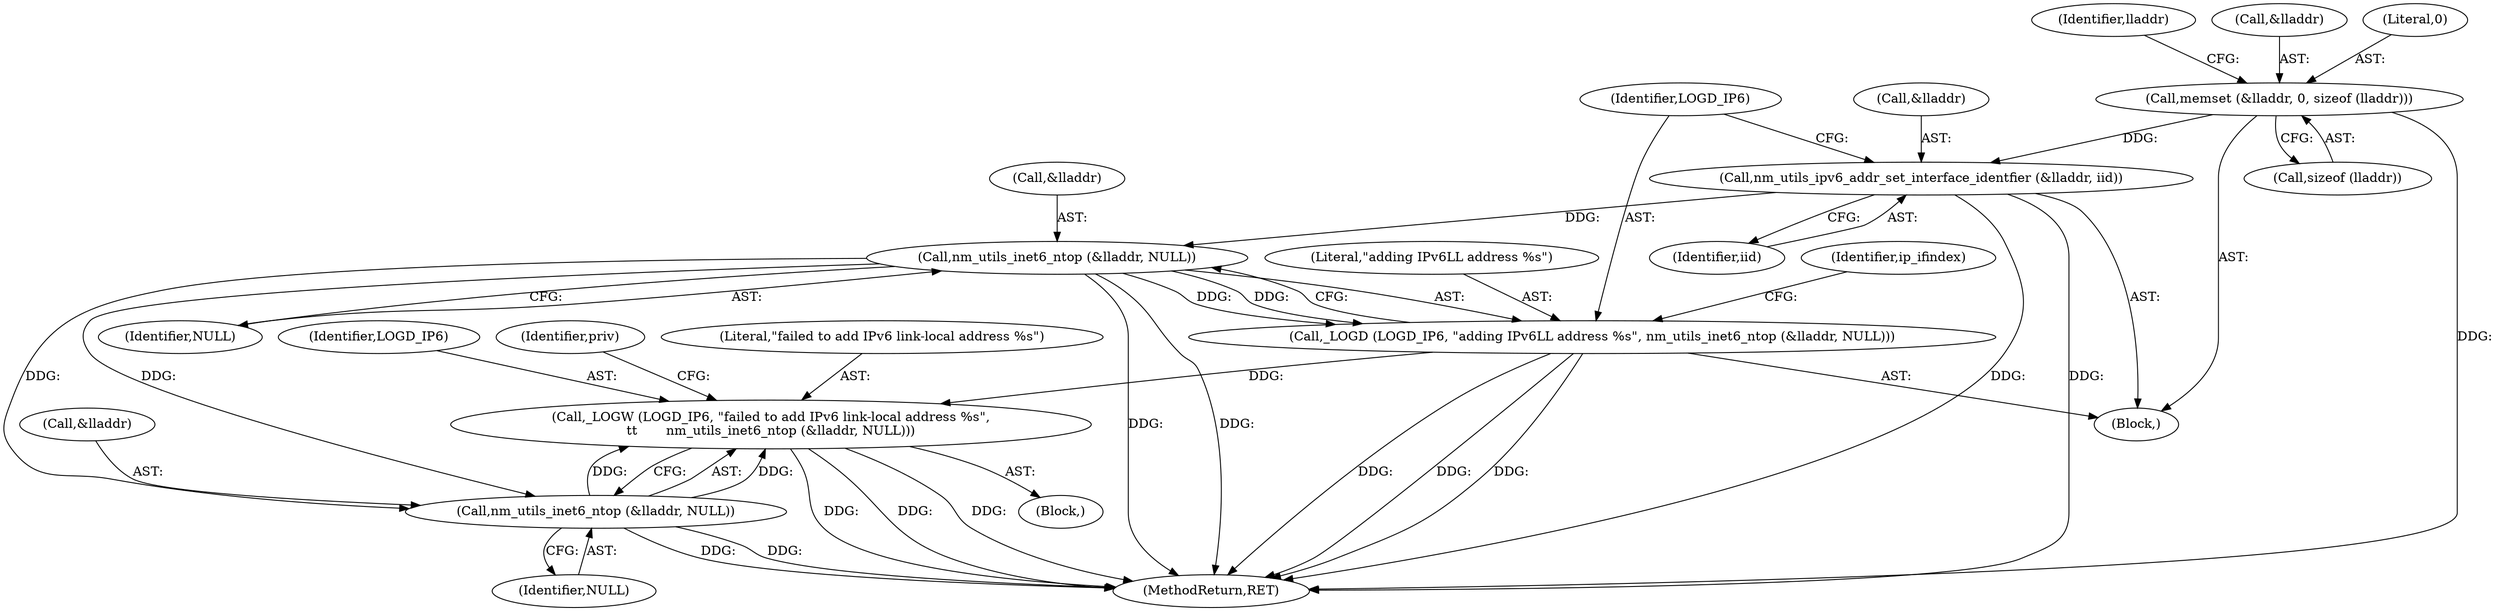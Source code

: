 digraph "0_NetworkManager_d5fc88e573fa58b93034b04d35a2454f5d28cad9@API" {
"1006962" [label="(Call,memset (&lladdr, 0, sizeof (lladdr)))"];
"1006976" [label="(Call,nm_utils_ipv6_addr_set_interface_identfier (&lladdr, iid))"];
"1006983" [label="(Call,nm_utils_inet6_ntop (&lladdr, NULL))"];
"1006980" [label="(Call,_LOGD (LOGD_IP6, \"adding IPv6LL address %s\", nm_utils_inet6_ntop (&lladdr, NULL)))"];
"1006998" [label="(Call,_LOGW (LOGD_IP6, \"failed to add IPv6 link-local address %s\",\n\t\t       nm_utils_inet6_ntop (&lladdr, NULL)))"];
"1007001" [label="(Call,nm_utils_inet6_ntop (&lladdr, NULL))"];
"1006976" [label="(Call,nm_utils_ipv6_addr_set_interface_identfier (&lladdr, iid))"];
"1006982" [label="(Literal,\"adding IPv6LL address %s\")"];
"1006984" [label="(Call,&lladdr)"];
"1006966" [label="(Call,sizeof (lladdr))"];
"1006986" [label="(Identifier,NULL)"];
"1007000" [label="(Literal,\"failed to add IPv6 link-local address %s\")"];
"1006892" [label="(Block,)"];
"1006997" [label="(Block,)"];
"1006999" [label="(Identifier,LOGD_IP6)"];
"1006971" [label="(Identifier,lladdr)"];
"1006998" [label="(Call,_LOGW (LOGD_IP6, \"failed to add IPv6 link-local address %s\",\n\t\t       nm_utils_inet6_ntop (&lladdr, NULL)))"];
"1006977" [label="(Call,&lladdr)"];
"1007008" [label="(Identifier,priv)"];
"1007002" [label="(Call,&lladdr)"];
"1006981" [label="(Identifier,LOGD_IP6)"];
"1007001" [label="(Call,nm_utils_inet6_ntop (&lladdr, NULL))"];
"1006979" [label="(Identifier,iid)"];
"1007004" [label="(Identifier,NULL)"];
"1006983" [label="(Call,nm_utils_inet6_ntop (&lladdr, NULL))"];
"1006963" [label="(Call,&lladdr)"];
"1006962" [label="(Call,memset (&lladdr, 0, sizeof (lladdr)))"];
"1006965" [label="(Literal,0)"];
"1006990" [label="(Identifier,ip_ifindex)"];
"1007368" [label="(MethodReturn,RET)"];
"1006980" [label="(Call,_LOGD (LOGD_IP6, \"adding IPv6LL address %s\", nm_utils_inet6_ntop (&lladdr, NULL)))"];
"1006962" -> "1006892"  [label="AST: "];
"1006962" -> "1006966"  [label="CFG: "];
"1006963" -> "1006962"  [label="AST: "];
"1006965" -> "1006962"  [label="AST: "];
"1006966" -> "1006962"  [label="AST: "];
"1006971" -> "1006962"  [label="CFG: "];
"1006962" -> "1007368"  [label="DDG: "];
"1006962" -> "1006976"  [label="DDG: "];
"1006976" -> "1006892"  [label="AST: "];
"1006976" -> "1006979"  [label="CFG: "];
"1006977" -> "1006976"  [label="AST: "];
"1006979" -> "1006976"  [label="AST: "];
"1006981" -> "1006976"  [label="CFG: "];
"1006976" -> "1007368"  [label="DDG: "];
"1006976" -> "1007368"  [label="DDG: "];
"1006976" -> "1006983"  [label="DDG: "];
"1006983" -> "1006980"  [label="AST: "];
"1006983" -> "1006986"  [label="CFG: "];
"1006984" -> "1006983"  [label="AST: "];
"1006986" -> "1006983"  [label="AST: "];
"1006980" -> "1006983"  [label="CFG: "];
"1006983" -> "1007368"  [label="DDG: "];
"1006983" -> "1007368"  [label="DDG: "];
"1006983" -> "1006980"  [label="DDG: "];
"1006983" -> "1006980"  [label="DDG: "];
"1006983" -> "1007001"  [label="DDG: "];
"1006983" -> "1007001"  [label="DDG: "];
"1006980" -> "1006892"  [label="AST: "];
"1006981" -> "1006980"  [label="AST: "];
"1006982" -> "1006980"  [label="AST: "];
"1006990" -> "1006980"  [label="CFG: "];
"1006980" -> "1007368"  [label="DDG: "];
"1006980" -> "1007368"  [label="DDG: "];
"1006980" -> "1007368"  [label="DDG: "];
"1006980" -> "1006998"  [label="DDG: "];
"1006998" -> "1006997"  [label="AST: "];
"1006998" -> "1007001"  [label="CFG: "];
"1006999" -> "1006998"  [label="AST: "];
"1007000" -> "1006998"  [label="AST: "];
"1007001" -> "1006998"  [label="AST: "];
"1007008" -> "1006998"  [label="CFG: "];
"1006998" -> "1007368"  [label="DDG: "];
"1006998" -> "1007368"  [label="DDG: "];
"1006998" -> "1007368"  [label="DDG: "];
"1007001" -> "1006998"  [label="DDG: "];
"1007001" -> "1006998"  [label="DDG: "];
"1007001" -> "1007004"  [label="CFG: "];
"1007002" -> "1007001"  [label="AST: "];
"1007004" -> "1007001"  [label="AST: "];
"1007001" -> "1007368"  [label="DDG: "];
"1007001" -> "1007368"  [label="DDG: "];
}
